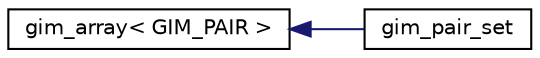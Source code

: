 digraph G
{
  edge [fontname="Helvetica",fontsize="10",labelfontname="Helvetica",labelfontsize="10"];
  node [fontname="Helvetica",fontsize="10",shape=record];
  rankdir=LR;
  Node1 [label="gim_array\< GIM_PAIR \>",height=0.2,width=0.4,color="black", fillcolor="white", style="filled",URL="$d8/d77/classgim__array.html"];
  Node1 -> Node2 [dir=back,color="midnightblue",fontsize="10",style="solid",fontname="Helvetica"];
  Node2 [label="gim_pair_set",height=0.2,width=0.4,color="black", fillcolor="white", style="filled",URL="$d3/d0f/classgim__pair__set.html",tooltip="A pairset array."];
}
